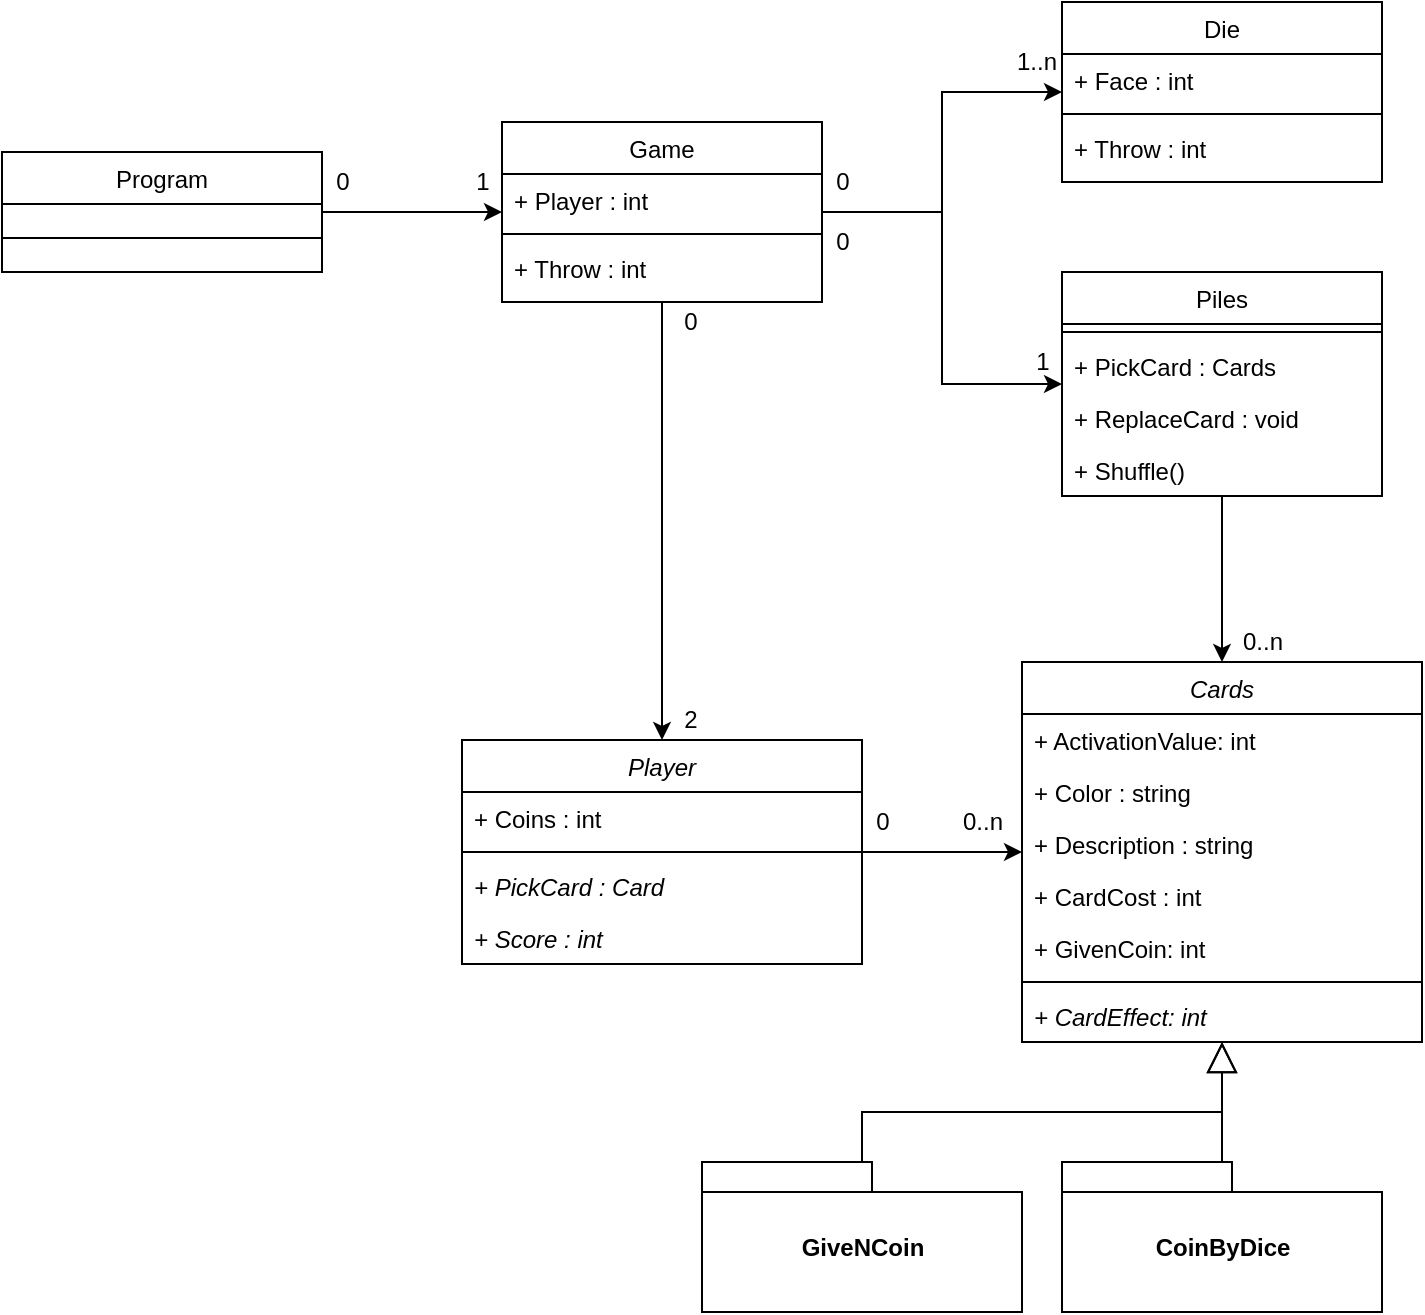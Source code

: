 <mxfile version="13.8.8" type="device"><diagram id="C5RBs43oDa-KdzZeNtuy" name="Page-1"><mxGraphModel dx="1730" dy="967" grid="1" gridSize="10" guides="1" tooltips="1" connect="1" arrows="1" fold="1" page="1" pageScale="1" pageWidth="827" pageHeight="1169" math="0" shadow="0"><root><mxCell id="WIyWlLk6GJQsqaUBKTNV-0"/><mxCell id="WIyWlLk6GJQsqaUBKTNV-1" parent="WIyWlLk6GJQsqaUBKTNV-0"/><mxCell id="VLwi2UgiXpMJbGecUuN7-41" style="edgeStyle=orthogonalEdgeStyle;rounded=0;orthogonalLoop=1;jettySize=auto;html=1;" parent="WIyWlLk6GJQsqaUBKTNV-1" source="VLwi2UgiXpMJbGecUuN7-37" target="VLwi2UgiXpMJbGecUuN7-33" edge="1"><mxGeometry relative="1" as="geometry"/></mxCell><mxCell id="VLwi2UgiXpMJbGecUuN7-45" style="edgeStyle=orthogonalEdgeStyle;rounded=0;orthogonalLoop=1;jettySize=auto;html=1;endArrow=classic;endFill=1;endSize=6;" parent="WIyWlLk6GJQsqaUBKTNV-1" source="VLwi2UgiXpMJbGecUuN7-33" target="zkfFHV4jXpPFQw0GAbJ--0" edge="1"><mxGeometry relative="1" as="geometry"/></mxCell><mxCell id="VLwi2UgiXpMJbGecUuN7-46" style="edgeStyle=orthogonalEdgeStyle;rounded=0;orthogonalLoop=1;jettySize=auto;html=1;endArrow=classic;endFill=1;endSize=6;" parent="WIyWlLk6GJQsqaUBKTNV-1" source="VLwi2UgiXpMJbGecUuN7-33" target="VLwi2UgiXpMJbGecUuN7-18" edge="1"><mxGeometry relative="1" as="geometry"/></mxCell><mxCell id="VLwi2UgiXpMJbGecUuN7-47" style="edgeStyle=orthogonalEdgeStyle;rounded=0;orthogonalLoop=1;jettySize=auto;html=1;endArrow=classic;endFill=1;endSize=6;" parent="WIyWlLk6GJQsqaUBKTNV-1" source="VLwi2UgiXpMJbGecUuN7-33" target="VLwi2UgiXpMJbGecUuN7-28" edge="1"><mxGeometry relative="1" as="geometry"/></mxCell><mxCell id="VLwi2UgiXpMJbGecUuN7-33" value="Game&#10;" style="swimlane;fontStyle=0;align=center;verticalAlign=top;childLayout=stackLayout;horizontal=1;startSize=26;horizontalStack=0;resizeParent=1;resizeLast=0;collapsible=1;marginBottom=0;rounded=0;shadow=0;strokeWidth=1;" parent="WIyWlLk6GJQsqaUBKTNV-1" vertex="1"><mxGeometry x="290" y="100" width="160" height="90" as="geometry"><mxRectangle x="230" y="140" width="160" height="26" as="alternateBounds"/></mxGeometry></mxCell><mxCell id="VLwi2UgiXpMJbGecUuN7-34" value="+ Player : int" style="text;align=left;verticalAlign=top;spacingLeft=4;spacingRight=4;overflow=hidden;rotatable=0;points=[[0,0.5],[1,0.5]];portConstraint=eastwest;" parent="VLwi2UgiXpMJbGecUuN7-33" vertex="1"><mxGeometry y="26" width="160" height="26" as="geometry"/></mxCell><mxCell id="VLwi2UgiXpMJbGecUuN7-35" value="" style="line;html=1;strokeWidth=1;align=left;verticalAlign=middle;spacingTop=-1;spacingLeft=3;spacingRight=3;rotatable=0;labelPosition=right;points=[];portConstraint=eastwest;" parent="VLwi2UgiXpMJbGecUuN7-33" vertex="1"><mxGeometry y="52" width="160" height="8" as="geometry"/></mxCell><mxCell id="VLwi2UgiXpMJbGecUuN7-36" value="+ Throw : int" style="text;align=left;verticalAlign=top;spacingLeft=4;spacingRight=4;overflow=hidden;rotatable=0;points=[[0,0.5],[1,0.5]];portConstraint=eastwest;" parent="VLwi2UgiXpMJbGecUuN7-33" vertex="1"><mxGeometry y="60" width="160" height="26" as="geometry"/></mxCell><mxCell id="VLwi2UgiXpMJbGecUuN7-48" style="edgeStyle=orthogonalEdgeStyle;rounded=0;orthogonalLoop=1;jettySize=auto;html=1;endArrow=classic;endFill=1;endSize=6;" parent="WIyWlLk6GJQsqaUBKTNV-1" source="VLwi2UgiXpMJbGecUuN7-18" target="VLwi2UgiXpMJbGecUuN7-0" edge="1"><mxGeometry relative="1" as="geometry"/></mxCell><mxCell id="VLwi2UgiXpMJbGecUuN7-37" value="Program" style="swimlane;fontStyle=0;align=center;verticalAlign=top;childLayout=stackLayout;horizontal=1;startSize=26;horizontalStack=0;resizeParent=1;resizeLast=0;collapsible=1;marginBottom=0;rounded=0;shadow=0;strokeWidth=1;" parent="WIyWlLk6GJQsqaUBKTNV-1" vertex="1"><mxGeometry x="40" y="115" width="160" height="60" as="geometry"><mxRectangle x="230" y="140" width="160" height="26" as="alternateBounds"/></mxGeometry></mxCell><mxCell id="VLwi2UgiXpMJbGecUuN7-39" value="" style="line;html=1;strokeWidth=1;align=left;verticalAlign=middle;spacingTop=-1;spacingLeft=3;spacingRight=3;rotatable=0;labelPosition=right;points=[];portConstraint=eastwest;" parent="VLwi2UgiXpMJbGecUuN7-37" vertex="1"><mxGeometry y="26" width="160" height="34" as="geometry"/></mxCell><mxCell id="VLwi2UgiXpMJbGecUuN7-44" style="edgeStyle=orthogonalEdgeStyle;rounded=0;orthogonalLoop=1;jettySize=auto;html=1;endArrow=block;endFill=0;endSize=13;" parent="WIyWlLk6GJQsqaUBKTNV-1" source="6qASYd7QiW5L7ilbFjIV-0" target="VLwi2UgiXpMJbGecUuN7-0" edge="1"><mxGeometry relative="1" as="geometry"><mxPoint x="800" y="550" as="targetPoint"/></mxGeometry></mxCell><mxCell id="VLwi2UgiXpMJbGecUuN7-49" style="edgeStyle=orthogonalEdgeStyle;rounded=0;orthogonalLoop=1;jettySize=auto;html=1;endArrow=classic;endFill=1;endSize=6;" parent="WIyWlLk6GJQsqaUBKTNV-1" source="VLwi2UgiXpMJbGecUuN7-28" target="VLwi2UgiXpMJbGecUuN7-0" edge="1"><mxGeometry relative="1" as="geometry"/></mxCell><mxCell id="VLwi2UgiXpMJbGecUuN7-28" value="Piles" style="swimlane;fontStyle=0;align=center;verticalAlign=top;childLayout=stackLayout;horizontal=1;startSize=26;horizontalStack=0;resizeParent=1;resizeLast=0;collapsible=1;marginBottom=0;rounded=0;shadow=0;strokeWidth=1;" parent="WIyWlLk6GJQsqaUBKTNV-1" vertex="1"><mxGeometry x="570" y="175" width="160" height="112" as="geometry"><mxRectangle x="230" y="140" width="160" height="26" as="alternateBounds"/></mxGeometry></mxCell><mxCell id="VLwi2UgiXpMJbGecUuN7-30" value="" style="line;html=1;strokeWidth=1;align=left;verticalAlign=middle;spacingTop=-1;spacingLeft=3;spacingRight=3;rotatable=0;labelPosition=right;points=[];portConstraint=eastwest;" parent="VLwi2UgiXpMJbGecUuN7-28" vertex="1"><mxGeometry y="26" width="160" height="8" as="geometry"/></mxCell><mxCell id="VLwi2UgiXpMJbGecUuN7-31" value="+ PickCard : Cards&#10;" style="text;align=left;verticalAlign=top;spacingLeft=4;spacingRight=4;overflow=hidden;rotatable=0;points=[[0,0.5],[1,0.5]];portConstraint=eastwest;" parent="VLwi2UgiXpMJbGecUuN7-28" vertex="1"><mxGeometry y="34" width="160" height="26" as="geometry"/></mxCell><mxCell id="0IXD7PdfNYMySbkv6_q3-0" value="+ ReplaceCard : void" style="text;align=left;verticalAlign=top;spacingLeft=4;spacingRight=4;overflow=hidden;rotatable=0;points=[[0,0.5],[1,0.5]];portConstraint=eastwest;" vertex="1" parent="VLwi2UgiXpMJbGecUuN7-28"><mxGeometry y="60" width="160" height="26" as="geometry"/></mxCell><mxCell id="2rVTTGufi13ZYZNhzXNl-0" value="+ Shuffle()" style="text;align=left;verticalAlign=top;spacingLeft=4;spacingRight=4;overflow=hidden;rotatable=0;points=[[0,0.5],[1,0.5]];portConstraint=eastwest;" parent="VLwi2UgiXpMJbGecUuN7-28" vertex="1"><mxGeometry y="86" width="160" height="26" as="geometry"/></mxCell><mxCell id="zkfFHV4jXpPFQw0GAbJ--0" value="Die" style="swimlane;fontStyle=0;align=center;verticalAlign=top;childLayout=stackLayout;horizontal=1;startSize=26;horizontalStack=0;resizeParent=1;resizeLast=0;collapsible=1;marginBottom=0;rounded=0;shadow=0;strokeWidth=1;" parent="WIyWlLk6GJQsqaUBKTNV-1" vertex="1"><mxGeometry x="570" y="40" width="160" height="90" as="geometry"><mxRectangle x="230" y="140" width="160" height="26" as="alternateBounds"/></mxGeometry></mxCell><mxCell id="zkfFHV4jXpPFQw0GAbJ--1" value="+ Face : int" style="text;align=left;verticalAlign=top;spacingLeft=4;spacingRight=4;overflow=hidden;rotatable=0;points=[[0,0.5],[1,0.5]];portConstraint=eastwest;" parent="zkfFHV4jXpPFQw0GAbJ--0" vertex="1"><mxGeometry y="26" width="160" height="26" as="geometry"/></mxCell><mxCell id="zkfFHV4jXpPFQw0GAbJ--4" value="" style="line;html=1;strokeWidth=1;align=left;verticalAlign=middle;spacingTop=-1;spacingLeft=3;spacingRight=3;rotatable=0;labelPosition=right;points=[];portConstraint=eastwest;" parent="zkfFHV4jXpPFQw0GAbJ--0" vertex="1"><mxGeometry y="52" width="160" height="8" as="geometry"/></mxCell><mxCell id="zkfFHV4jXpPFQw0GAbJ--5" value="+ Throw : int" style="text;align=left;verticalAlign=top;spacingLeft=4;spacingRight=4;overflow=hidden;rotatable=0;points=[[0,0.5],[1,0.5]];portConstraint=eastwest;" parent="zkfFHV4jXpPFQw0GAbJ--0" vertex="1"><mxGeometry y="60" width="160" height="26" as="geometry"/></mxCell><mxCell id="VLwi2UgiXpMJbGecUuN7-0" value="Cards" style="swimlane;fontStyle=2;align=center;verticalAlign=top;childLayout=stackLayout;horizontal=1;startSize=26;horizontalStack=0;resizeParent=1;resizeLast=0;collapsible=1;marginBottom=0;rounded=0;shadow=0;strokeWidth=1;" parent="WIyWlLk6GJQsqaUBKTNV-1" vertex="1"><mxGeometry x="550" y="370" width="200" height="190" as="geometry"><mxRectangle x="230" y="140" width="160" height="26" as="alternateBounds"/></mxGeometry></mxCell><mxCell id="VLwi2UgiXpMJbGecUuN7-1" value="+ ActivationValue: int" style="text;align=left;verticalAlign=top;spacingLeft=4;spacingRight=4;overflow=hidden;rotatable=0;points=[[0,0.5],[1,0.5]];portConstraint=eastwest;" parent="VLwi2UgiXpMJbGecUuN7-0" vertex="1"><mxGeometry y="26" width="200" height="26" as="geometry"/></mxCell><mxCell id="VLwi2UgiXpMJbGecUuN7-5" value="+ Color : string" style="text;align=left;verticalAlign=top;spacingLeft=4;spacingRight=4;overflow=hidden;rotatable=0;points=[[0,0.5],[1,0.5]];portConstraint=eastwest;" parent="VLwi2UgiXpMJbGecUuN7-0" vertex="1"><mxGeometry y="52" width="200" height="26" as="geometry"/></mxCell><mxCell id="0IXD7PdfNYMySbkv6_q3-1" value="+ Description : string" style="text;align=left;verticalAlign=top;spacingLeft=4;spacingRight=4;overflow=hidden;rotatable=0;points=[[0,0.5],[1,0.5]];portConstraint=eastwest;" vertex="1" parent="VLwi2UgiXpMJbGecUuN7-0"><mxGeometry y="78" width="200" height="26" as="geometry"/></mxCell><mxCell id="VLwi2UgiXpMJbGecUuN7-6" value="+ CardCost : int" style="text;align=left;verticalAlign=top;spacingLeft=4;spacingRight=4;overflow=hidden;rotatable=0;points=[[0,0.5],[1,0.5]];portConstraint=eastwest;" parent="VLwi2UgiXpMJbGecUuN7-0" vertex="1"><mxGeometry y="104" width="200" height="26" as="geometry"/></mxCell><mxCell id="VLwi2UgiXpMJbGecUuN7-17" value="+ GivenCoin: int" style="text;align=left;verticalAlign=top;spacingLeft=4;spacingRight=4;overflow=hidden;rotatable=0;points=[[0,0.5],[1,0.5]];portConstraint=eastwest;" parent="VLwi2UgiXpMJbGecUuN7-0" vertex="1"><mxGeometry y="130" width="200" height="26" as="geometry"/></mxCell><mxCell id="VLwi2UgiXpMJbGecUuN7-2" value="" style="line;html=1;strokeWidth=1;align=left;verticalAlign=middle;spacingTop=-1;spacingLeft=3;spacingRight=3;rotatable=0;labelPosition=right;points=[];portConstraint=eastwest;" parent="VLwi2UgiXpMJbGecUuN7-0" vertex="1"><mxGeometry y="156" width="200" height="8" as="geometry"/></mxCell><mxCell id="VLwi2UgiXpMJbGecUuN7-8" value="+ CardEffect: int" style="text;align=left;verticalAlign=top;spacingLeft=4;spacingRight=4;overflow=hidden;rotatable=0;points=[[0,0.5],[1,0.5]];portConstraint=eastwest;fontStyle=2" parent="VLwi2UgiXpMJbGecUuN7-0" vertex="1"><mxGeometry y="164" width="200" height="26" as="geometry"/></mxCell><mxCell id="VLwi2UgiXpMJbGecUuN7-18" value="Player" style="swimlane;fontStyle=2;align=center;verticalAlign=top;childLayout=stackLayout;horizontal=1;startSize=26;horizontalStack=0;resizeParent=1;resizeLast=0;collapsible=1;marginBottom=0;rounded=0;shadow=0;strokeWidth=1;" parent="WIyWlLk6GJQsqaUBKTNV-1" vertex="1"><mxGeometry x="270" y="409" width="200" height="112" as="geometry"><mxRectangle x="230" y="140" width="160" height="26" as="alternateBounds"/></mxGeometry></mxCell><mxCell id="VLwi2UgiXpMJbGecUuN7-21" value="+ Coins : int" style="text;align=left;verticalAlign=top;spacingLeft=4;spacingRight=4;overflow=hidden;rotatable=0;points=[[0,0.5],[1,0.5]];portConstraint=eastwest;" parent="VLwi2UgiXpMJbGecUuN7-18" vertex="1"><mxGeometry y="26" width="200" height="26" as="geometry"/></mxCell><mxCell id="VLwi2UgiXpMJbGecUuN7-23" value="" style="line;html=1;strokeWidth=1;align=left;verticalAlign=middle;spacingTop=-1;spacingLeft=3;spacingRight=3;rotatable=0;labelPosition=right;points=[];portConstraint=eastwest;" parent="VLwi2UgiXpMJbGecUuN7-18" vertex="1"><mxGeometry y="52" width="200" height="8" as="geometry"/></mxCell><mxCell id="VLwi2UgiXpMJbGecUuN7-26" value="+ PickCard : Card" style="text;align=left;verticalAlign=top;spacingLeft=4;spacingRight=4;overflow=hidden;rotatable=0;points=[[0,0.5],[1,0.5]];portConstraint=eastwest;fontStyle=2" parent="VLwi2UgiXpMJbGecUuN7-18" vertex="1"><mxGeometry y="60" width="200" height="26" as="geometry"/></mxCell><mxCell id="VLwi2UgiXpMJbGecUuN7-50" value="+ Score : int" style="text;align=left;verticalAlign=top;spacingLeft=4;spacingRight=4;overflow=hidden;rotatable=0;points=[[0,0.5],[1,0.5]];portConstraint=eastwest;fontStyle=2" parent="VLwi2UgiXpMJbGecUuN7-18" vertex="1"><mxGeometry y="86" width="200" height="26" as="geometry"/></mxCell><mxCell id="VLwi2UgiXpMJbGecUuN7-51" value="1" style="text;html=1;align=center;verticalAlign=middle;resizable=0;points=[];autosize=1;" parent="WIyWlLk6GJQsqaUBKTNV-1" vertex="1"><mxGeometry x="270" y="120" width="20" height="20" as="geometry"/></mxCell><mxCell id="VLwi2UgiXpMJbGecUuN7-52" value="0" style="text;html=1;align=center;verticalAlign=middle;resizable=0;points=[];autosize=1;" parent="WIyWlLk6GJQsqaUBKTNV-1" vertex="1"><mxGeometry x="200" y="120" width="20" height="20" as="geometry"/></mxCell><mxCell id="VLwi2UgiXpMJbGecUuN7-53" value="0" style="text;html=1;align=center;verticalAlign=middle;resizable=0;points=[];autosize=1;" parent="WIyWlLk6GJQsqaUBKTNV-1" vertex="1"><mxGeometry x="450" y="120" width="20" height="20" as="geometry"/></mxCell><mxCell id="VLwi2UgiXpMJbGecUuN7-54" value="1..n" style="text;html=1;align=center;verticalAlign=middle;resizable=0;points=[];autosize=1;" parent="WIyWlLk6GJQsqaUBKTNV-1" vertex="1"><mxGeometry x="537" y="60" width="40" height="20" as="geometry"/></mxCell><mxCell id="VLwi2UgiXpMJbGecUuN7-55" value="0" style="text;html=1;align=center;verticalAlign=middle;resizable=0;points=[];autosize=1;" parent="WIyWlLk6GJQsqaUBKTNV-1" vertex="1"><mxGeometry x="450" y="150" width="20" height="20" as="geometry"/></mxCell><mxCell id="VLwi2UgiXpMJbGecUuN7-56" value="1" style="text;html=1;align=center;verticalAlign=middle;resizable=0;points=[];autosize=1;" parent="WIyWlLk6GJQsqaUBKTNV-1" vertex="1"><mxGeometry x="550" y="210" width="20" height="20" as="geometry"/></mxCell><mxCell id="VLwi2UgiXpMJbGecUuN7-57" value="0" style="text;html=1;align=center;verticalAlign=middle;resizable=0;points=[];autosize=1;" parent="WIyWlLk6GJQsqaUBKTNV-1" vertex="1"><mxGeometry x="374" y="190" width="20" height="20" as="geometry"/></mxCell><mxCell id="VLwi2UgiXpMJbGecUuN7-58" value="2" style="text;html=1;align=center;verticalAlign=middle;resizable=0;points=[];autosize=1;" parent="WIyWlLk6GJQsqaUBKTNV-1" vertex="1"><mxGeometry x="374" y="389" width="20" height="20" as="geometry"/></mxCell><mxCell id="VLwi2UgiXpMJbGecUuN7-60" value="0" style="text;html=1;align=center;verticalAlign=middle;resizable=0;points=[];autosize=1;" parent="WIyWlLk6GJQsqaUBKTNV-1" vertex="1"><mxGeometry x="470" y="440" width="20" height="20" as="geometry"/></mxCell><mxCell id="VLwi2UgiXpMJbGecUuN7-62" value="0..n" style="text;html=1;align=center;verticalAlign=middle;resizable=0;points=[];autosize=1;" parent="WIyWlLk6GJQsqaUBKTNV-1" vertex="1"><mxGeometry x="650" y="350" width="40" height="20" as="geometry"/></mxCell><mxCell id="6qASYd7QiW5L7ilbFjIV-0" value="GiveNCoin" style="shape=folder;fontStyle=1;spacingTop=10;tabWidth=85;tabHeight=15;tabPosition=left;html=1;" parent="WIyWlLk6GJQsqaUBKTNV-1" vertex="1"><mxGeometry x="390" y="620" width="160" height="75" as="geometry"/></mxCell><mxCell id="6qASYd7QiW5L7ilbFjIV-1" value="CoinByDice" style="shape=folder;fontStyle=1;spacingTop=10;tabWidth=85;tabHeight=15;tabPosition=left;html=1;" parent="WIyWlLk6GJQsqaUBKTNV-1" vertex="1"><mxGeometry x="570" y="620" width="160" height="75" as="geometry"/></mxCell><mxCell id="6qASYd7QiW5L7ilbFjIV-2" style="edgeStyle=orthogonalEdgeStyle;rounded=0;orthogonalLoop=1;jettySize=auto;html=1;endArrow=block;endFill=0;endSize=13;" parent="WIyWlLk6GJQsqaUBKTNV-1" source="6qASYd7QiW5L7ilbFjIV-1" target="VLwi2UgiXpMJbGecUuN7-0" edge="1"><mxGeometry relative="1" as="geometry"><mxPoint x="660" y="550" as="targetPoint"/><mxPoint x="520" y="630" as="sourcePoint"/></mxGeometry></mxCell><mxCell id="0IXD7PdfNYMySbkv6_q3-2" value="0..n" style="text;html=1;align=center;verticalAlign=middle;resizable=0;points=[];autosize=1;" vertex="1" parent="WIyWlLk6GJQsqaUBKTNV-1"><mxGeometry x="510" y="440" width="40" height="20" as="geometry"/></mxCell></root></mxGraphModel></diagram></mxfile>